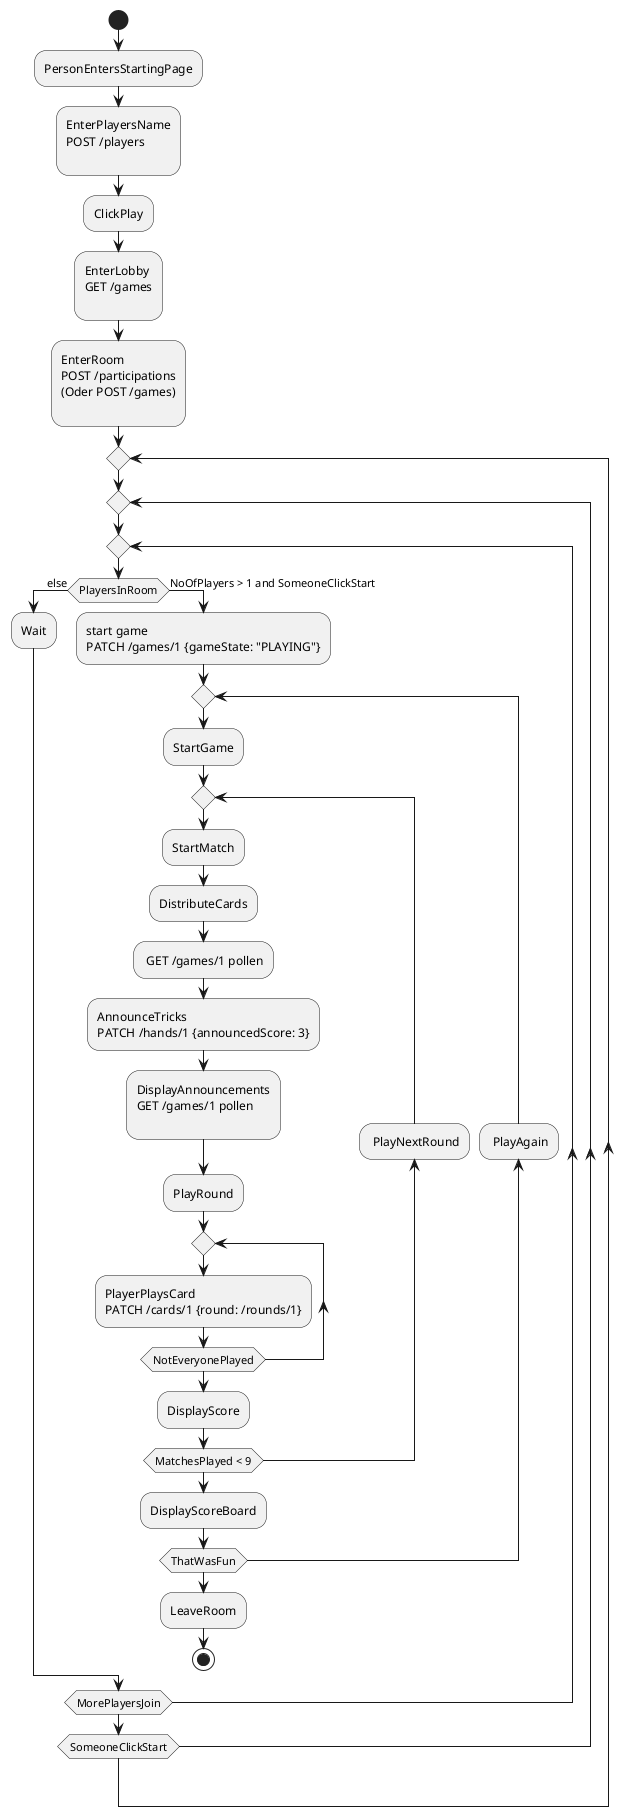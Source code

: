 @startuml
'https://plantuml.com/activity-diagram-beta

start
:PersonEntersStartingPage;
:EnterPlayersName
POST /players
;
:ClickPlay;
:EnterLobby
GET /games
;
'if (EnterRoom) then (CreateNewRoom)
    ':CreateNewRoom;
'else (ExistingRoom)
    ':EnterExistingRoom;
'endif
:EnterRoom
POST /participations
(Oder POST /games)
;
repeat
repeat
repeat
    if (PlayersInRoom) then (else)
        :Wait;
    else (NoOfPlayers > 1 and SomeoneClickStart)
        :start game
        PATCH /games/1 {gameState: "PLAYING"};
        repeat
        :StartGame;
        repeat
            :StartMatch;
            :DistributeCards;
            : GET /games/1 pollen;
            :AnnounceTricks
            PATCH /hands/1 {announcedScore: 3};
            :DisplayAnnouncements
            GET /games/1 pollen
            ;
            :PlayRound;
            repeat
            :PlayerPlaysCard
            PATCH /cards/1 {round: /rounds/1};
            repeat while (NotEveryonePlayed)
            :DisplayScore;
            backward: PlayNextRound;
        repeat while (MatchesPlayed < 9)
        :DisplayScoreBoard;
        backward: PlayAgain;
        repeat while (ThatWasFun)
        :LeaveRoom;
        stop
    endif
repeat while (MorePlayersJoin)
repeat while (SomeoneClickStart)

@enduml
